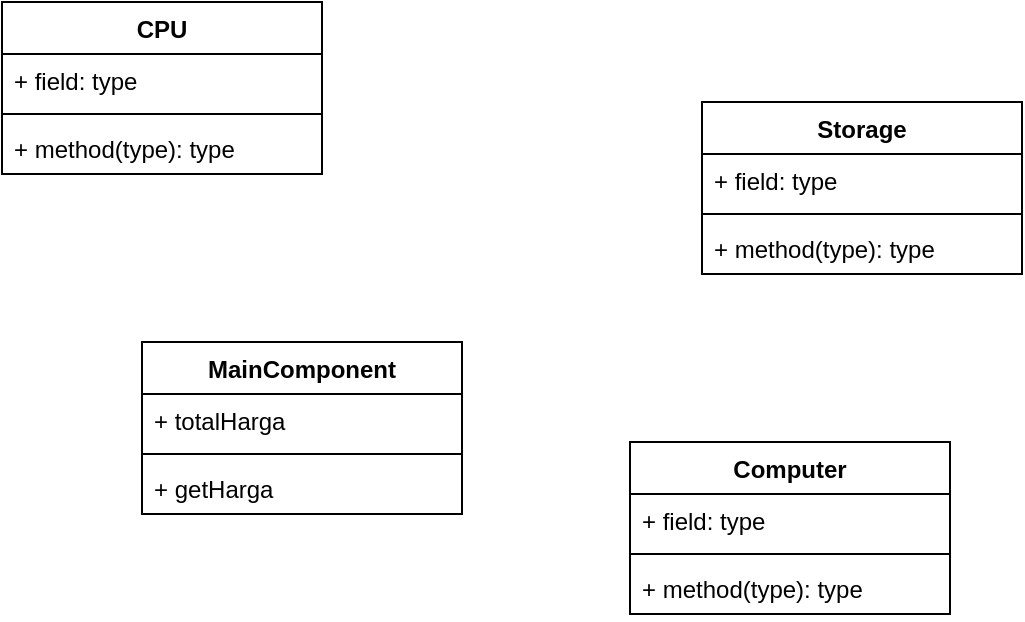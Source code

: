 <mxfile version="28.2.7">
  <diagram name="Halaman-1" id="cm7Q-N7bvqR1Lm4DncPW">
    <mxGraphModel dx="1042" dy="608" grid="1" gridSize="10" guides="1" tooltips="1" connect="1" arrows="1" fold="1" page="1" pageScale="1" pageWidth="827" pageHeight="1169" math="0" shadow="0">
      <root>
        <mxCell id="0" />
        <mxCell id="1" parent="0" />
        <mxCell id="J1B5d8zH-xWoUsgXQvC--1" value="Computer" style="swimlane;fontStyle=1;align=center;verticalAlign=top;childLayout=stackLayout;horizontal=1;startSize=26;horizontalStack=0;resizeParent=1;resizeParentMax=0;resizeLast=0;collapsible=1;marginBottom=0;whiteSpace=wrap;html=1;" vertex="1" parent="1">
          <mxGeometry x="334" y="310" width="160" height="86" as="geometry" />
        </mxCell>
        <mxCell id="J1B5d8zH-xWoUsgXQvC--2" value="+ field: type" style="text;strokeColor=none;fillColor=none;align=left;verticalAlign=top;spacingLeft=4;spacingRight=4;overflow=hidden;rotatable=0;points=[[0,0.5],[1,0.5]];portConstraint=eastwest;whiteSpace=wrap;html=1;" vertex="1" parent="J1B5d8zH-xWoUsgXQvC--1">
          <mxGeometry y="26" width="160" height="26" as="geometry" />
        </mxCell>
        <mxCell id="J1B5d8zH-xWoUsgXQvC--3" value="" style="line;strokeWidth=1;fillColor=none;align=left;verticalAlign=middle;spacingTop=-1;spacingLeft=3;spacingRight=3;rotatable=0;labelPosition=right;points=[];portConstraint=eastwest;strokeColor=inherit;" vertex="1" parent="J1B5d8zH-xWoUsgXQvC--1">
          <mxGeometry y="52" width="160" height="8" as="geometry" />
        </mxCell>
        <mxCell id="J1B5d8zH-xWoUsgXQvC--4" value="+ method(type): type" style="text;strokeColor=none;fillColor=none;align=left;verticalAlign=top;spacingLeft=4;spacingRight=4;overflow=hidden;rotatable=0;points=[[0,0.5],[1,0.5]];portConstraint=eastwest;whiteSpace=wrap;html=1;" vertex="1" parent="J1B5d8zH-xWoUsgXQvC--1">
          <mxGeometry y="60" width="160" height="26" as="geometry" />
        </mxCell>
        <mxCell id="J1B5d8zH-xWoUsgXQvC--5" value="MainComponent" style="swimlane;fontStyle=1;align=center;verticalAlign=top;childLayout=stackLayout;horizontal=1;startSize=26;horizontalStack=0;resizeParent=1;resizeParentMax=0;resizeLast=0;collapsible=1;marginBottom=0;whiteSpace=wrap;html=1;" vertex="1" parent="1">
          <mxGeometry x="90" y="260" width="160" height="86" as="geometry" />
        </mxCell>
        <mxCell id="J1B5d8zH-xWoUsgXQvC--6" value="+ totalHarga" style="text;strokeColor=none;fillColor=none;align=left;verticalAlign=top;spacingLeft=4;spacingRight=4;overflow=hidden;rotatable=0;points=[[0,0.5],[1,0.5]];portConstraint=eastwest;whiteSpace=wrap;html=1;" vertex="1" parent="J1B5d8zH-xWoUsgXQvC--5">
          <mxGeometry y="26" width="160" height="26" as="geometry" />
        </mxCell>
        <mxCell id="J1B5d8zH-xWoUsgXQvC--7" value="" style="line;strokeWidth=1;fillColor=none;align=left;verticalAlign=middle;spacingTop=-1;spacingLeft=3;spacingRight=3;rotatable=0;labelPosition=right;points=[];portConstraint=eastwest;strokeColor=inherit;" vertex="1" parent="J1B5d8zH-xWoUsgXQvC--5">
          <mxGeometry y="52" width="160" height="8" as="geometry" />
        </mxCell>
        <mxCell id="J1B5d8zH-xWoUsgXQvC--8" value="+ getHarga" style="text;strokeColor=none;fillColor=none;align=left;verticalAlign=top;spacingLeft=4;spacingRight=4;overflow=hidden;rotatable=0;points=[[0,0.5],[1,0.5]];portConstraint=eastwest;whiteSpace=wrap;html=1;" vertex="1" parent="J1B5d8zH-xWoUsgXQvC--5">
          <mxGeometry y="60" width="160" height="26" as="geometry" />
        </mxCell>
        <mxCell id="J1B5d8zH-xWoUsgXQvC--9" value="CPU" style="swimlane;fontStyle=1;align=center;verticalAlign=top;childLayout=stackLayout;horizontal=1;startSize=26;horizontalStack=0;resizeParent=1;resizeParentMax=0;resizeLast=0;collapsible=1;marginBottom=0;whiteSpace=wrap;html=1;" vertex="1" parent="1">
          <mxGeometry x="20" y="90" width="160" height="86" as="geometry" />
        </mxCell>
        <mxCell id="J1B5d8zH-xWoUsgXQvC--10" value="+ field: type" style="text;strokeColor=none;fillColor=none;align=left;verticalAlign=top;spacingLeft=4;spacingRight=4;overflow=hidden;rotatable=0;points=[[0,0.5],[1,0.5]];portConstraint=eastwest;whiteSpace=wrap;html=1;" vertex="1" parent="J1B5d8zH-xWoUsgXQvC--9">
          <mxGeometry y="26" width="160" height="26" as="geometry" />
        </mxCell>
        <mxCell id="J1B5d8zH-xWoUsgXQvC--11" value="" style="line;strokeWidth=1;fillColor=none;align=left;verticalAlign=middle;spacingTop=-1;spacingLeft=3;spacingRight=3;rotatable=0;labelPosition=right;points=[];portConstraint=eastwest;strokeColor=inherit;" vertex="1" parent="J1B5d8zH-xWoUsgXQvC--9">
          <mxGeometry y="52" width="160" height="8" as="geometry" />
        </mxCell>
        <mxCell id="J1B5d8zH-xWoUsgXQvC--12" value="+ method(type): type" style="text;strokeColor=none;fillColor=none;align=left;verticalAlign=top;spacingLeft=4;spacingRight=4;overflow=hidden;rotatable=0;points=[[0,0.5],[1,0.5]];portConstraint=eastwest;whiteSpace=wrap;html=1;" vertex="1" parent="J1B5d8zH-xWoUsgXQvC--9">
          <mxGeometry y="60" width="160" height="26" as="geometry" />
        </mxCell>
        <mxCell id="J1B5d8zH-xWoUsgXQvC--17" value="Storage" style="swimlane;fontStyle=1;align=center;verticalAlign=top;childLayout=stackLayout;horizontal=1;startSize=26;horizontalStack=0;resizeParent=1;resizeParentMax=0;resizeLast=0;collapsible=1;marginBottom=0;whiteSpace=wrap;html=1;" vertex="1" parent="1">
          <mxGeometry x="370" y="140" width="160" height="86" as="geometry" />
        </mxCell>
        <mxCell id="J1B5d8zH-xWoUsgXQvC--18" value="+ field: type" style="text;strokeColor=none;fillColor=none;align=left;verticalAlign=top;spacingLeft=4;spacingRight=4;overflow=hidden;rotatable=0;points=[[0,0.5],[1,0.5]];portConstraint=eastwest;whiteSpace=wrap;html=1;" vertex="1" parent="J1B5d8zH-xWoUsgXQvC--17">
          <mxGeometry y="26" width="160" height="26" as="geometry" />
        </mxCell>
        <mxCell id="J1B5d8zH-xWoUsgXQvC--19" value="" style="line;strokeWidth=1;fillColor=none;align=left;verticalAlign=middle;spacingTop=-1;spacingLeft=3;spacingRight=3;rotatable=0;labelPosition=right;points=[];portConstraint=eastwest;strokeColor=inherit;" vertex="1" parent="J1B5d8zH-xWoUsgXQvC--17">
          <mxGeometry y="52" width="160" height="8" as="geometry" />
        </mxCell>
        <mxCell id="J1B5d8zH-xWoUsgXQvC--20" value="+ method(type): type" style="text;strokeColor=none;fillColor=none;align=left;verticalAlign=top;spacingLeft=4;spacingRight=4;overflow=hidden;rotatable=0;points=[[0,0.5],[1,0.5]];portConstraint=eastwest;whiteSpace=wrap;html=1;" vertex="1" parent="J1B5d8zH-xWoUsgXQvC--17">
          <mxGeometry y="60" width="160" height="26" as="geometry" />
        </mxCell>
      </root>
    </mxGraphModel>
  </diagram>
</mxfile>
